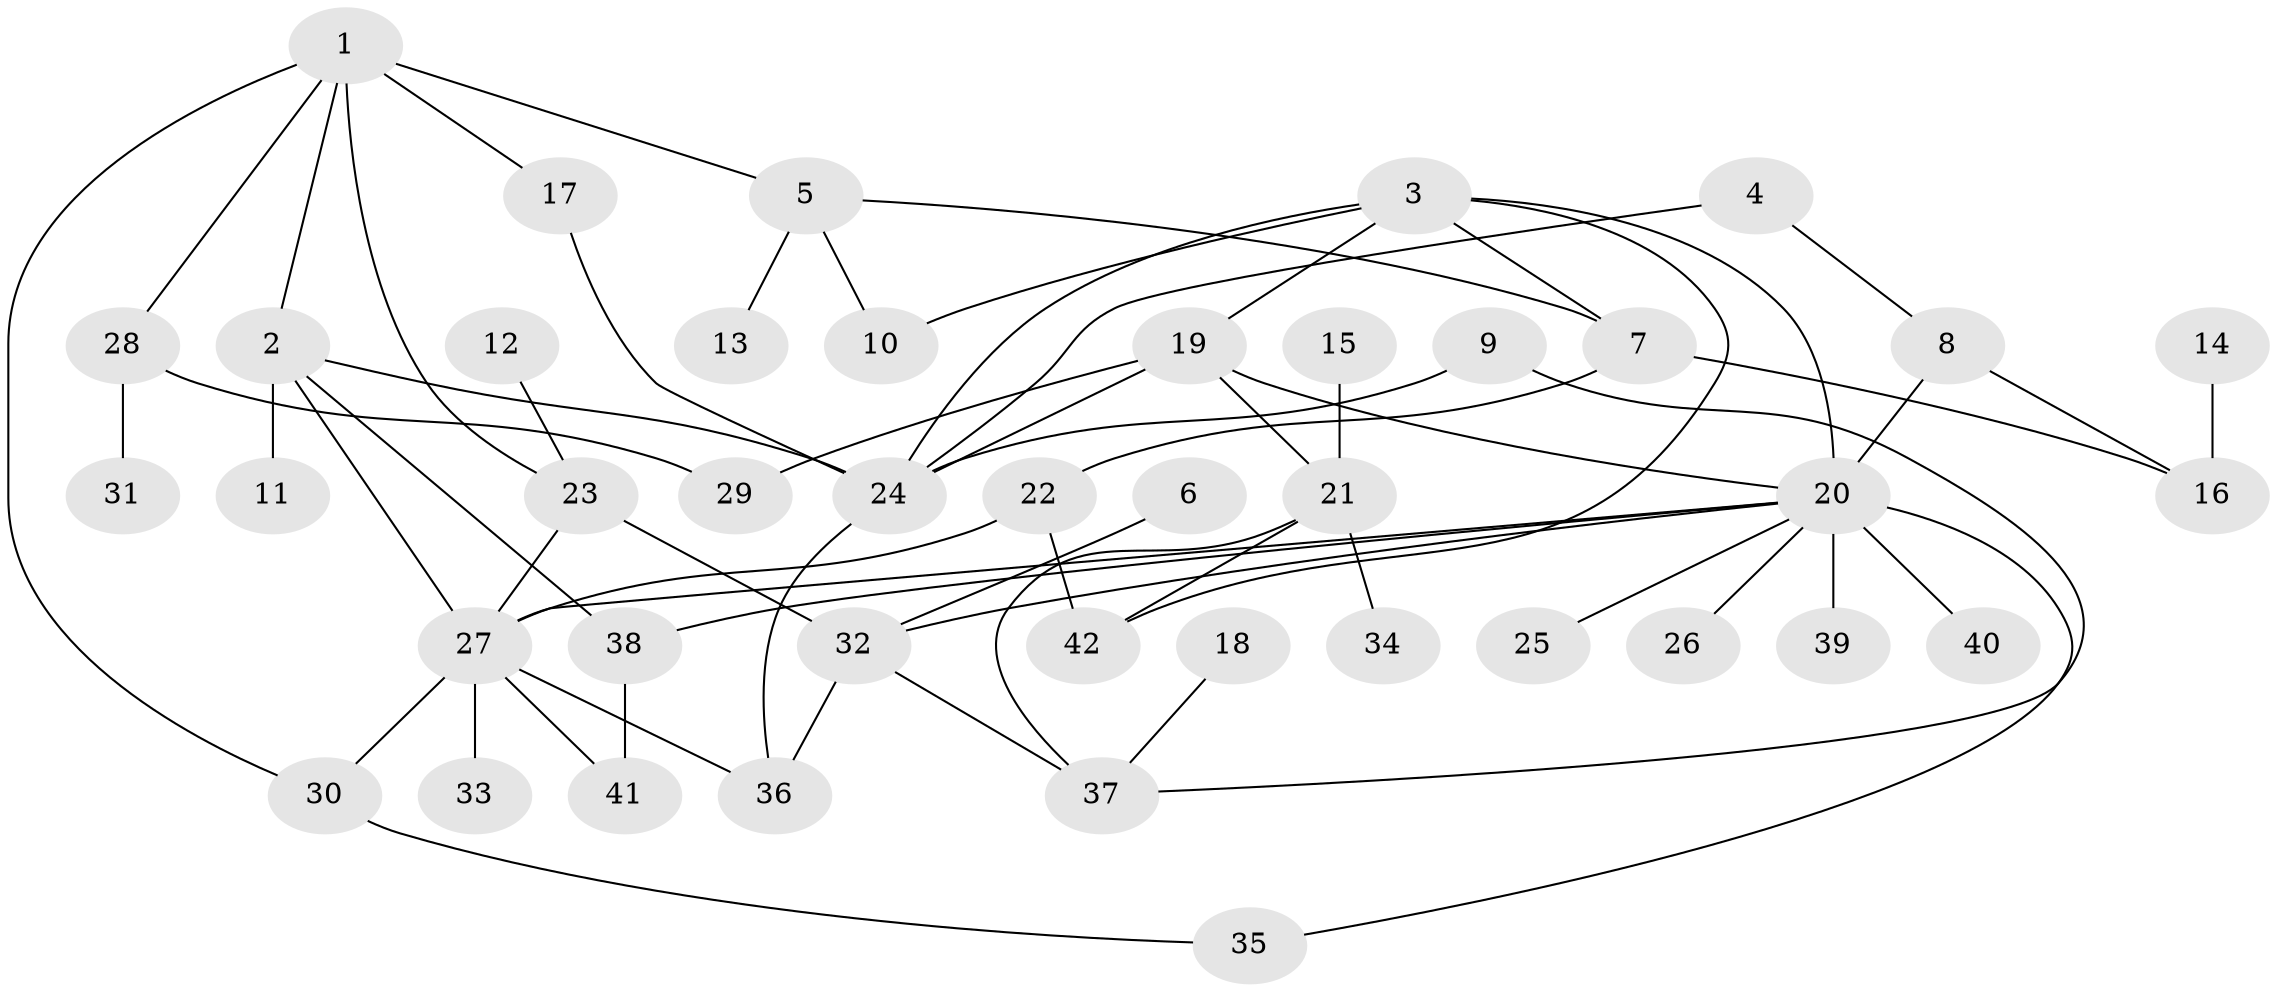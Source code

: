 // original degree distribution, {3: 0.17857142857142858, 5: 0.03571428571428571, 6: 0.011904761904761904, 8: 0.011904761904761904, 2: 0.2857142857142857, 4: 0.19047619047619047, 1: 0.27380952380952384, 7: 0.011904761904761904}
// Generated by graph-tools (version 1.1) at 2025/49/03/09/25 03:49:17]
// undirected, 42 vertices, 63 edges
graph export_dot {
graph [start="1"]
  node [color=gray90,style=filled];
  1;
  2;
  3;
  4;
  5;
  6;
  7;
  8;
  9;
  10;
  11;
  12;
  13;
  14;
  15;
  16;
  17;
  18;
  19;
  20;
  21;
  22;
  23;
  24;
  25;
  26;
  27;
  28;
  29;
  30;
  31;
  32;
  33;
  34;
  35;
  36;
  37;
  38;
  39;
  40;
  41;
  42;
  1 -- 2 [weight=1.0];
  1 -- 5 [weight=1.0];
  1 -- 17 [weight=1.0];
  1 -- 23 [weight=1.0];
  1 -- 28 [weight=1.0];
  1 -- 30 [weight=1.0];
  2 -- 11 [weight=1.0];
  2 -- 24 [weight=1.0];
  2 -- 27 [weight=1.0];
  2 -- 38 [weight=1.0];
  3 -- 7 [weight=1.0];
  3 -- 10 [weight=1.0];
  3 -- 19 [weight=1.0];
  3 -- 20 [weight=1.0];
  3 -- 24 [weight=1.0];
  3 -- 42 [weight=1.0];
  4 -- 8 [weight=1.0];
  4 -- 24 [weight=1.0];
  5 -- 7 [weight=1.0];
  5 -- 10 [weight=1.0];
  5 -- 13 [weight=1.0];
  6 -- 32 [weight=1.0];
  7 -- 16 [weight=1.0];
  7 -- 22 [weight=1.0];
  8 -- 16 [weight=1.0];
  8 -- 20 [weight=1.0];
  9 -- 24 [weight=1.0];
  9 -- 37 [weight=1.0];
  12 -- 23 [weight=1.0];
  14 -- 16 [weight=1.0];
  15 -- 21 [weight=1.0];
  17 -- 24 [weight=1.0];
  18 -- 37 [weight=1.0];
  19 -- 20 [weight=1.0];
  19 -- 21 [weight=1.0];
  19 -- 24 [weight=1.0];
  19 -- 29 [weight=1.0];
  20 -- 25 [weight=1.0];
  20 -- 26 [weight=1.0];
  20 -- 27 [weight=1.0];
  20 -- 32 [weight=1.0];
  20 -- 35 [weight=1.0];
  20 -- 38 [weight=1.0];
  20 -- 39 [weight=2.0];
  20 -- 40 [weight=1.0];
  21 -- 34 [weight=1.0];
  21 -- 37 [weight=1.0];
  21 -- 42 [weight=1.0];
  22 -- 27 [weight=1.0];
  22 -- 42 [weight=2.0];
  23 -- 27 [weight=1.0];
  23 -- 32 [weight=1.0];
  24 -- 36 [weight=1.0];
  27 -- 30 [weight=1.0];
  27 -- 33 [weight=1.0];
  27 -- 36 [weight=1.0];
  27 -- 41 [weight=1.0];
  28 -- 29 [weight=1.0];
  28 -- 31 [weight=1.0];
  30 -- 35 [weight=1.0];
  32 -- 36 [weight=1.0];
  32 -- 37 [weight=1.0];
  38 -- 41 [weight=1.0];
}
